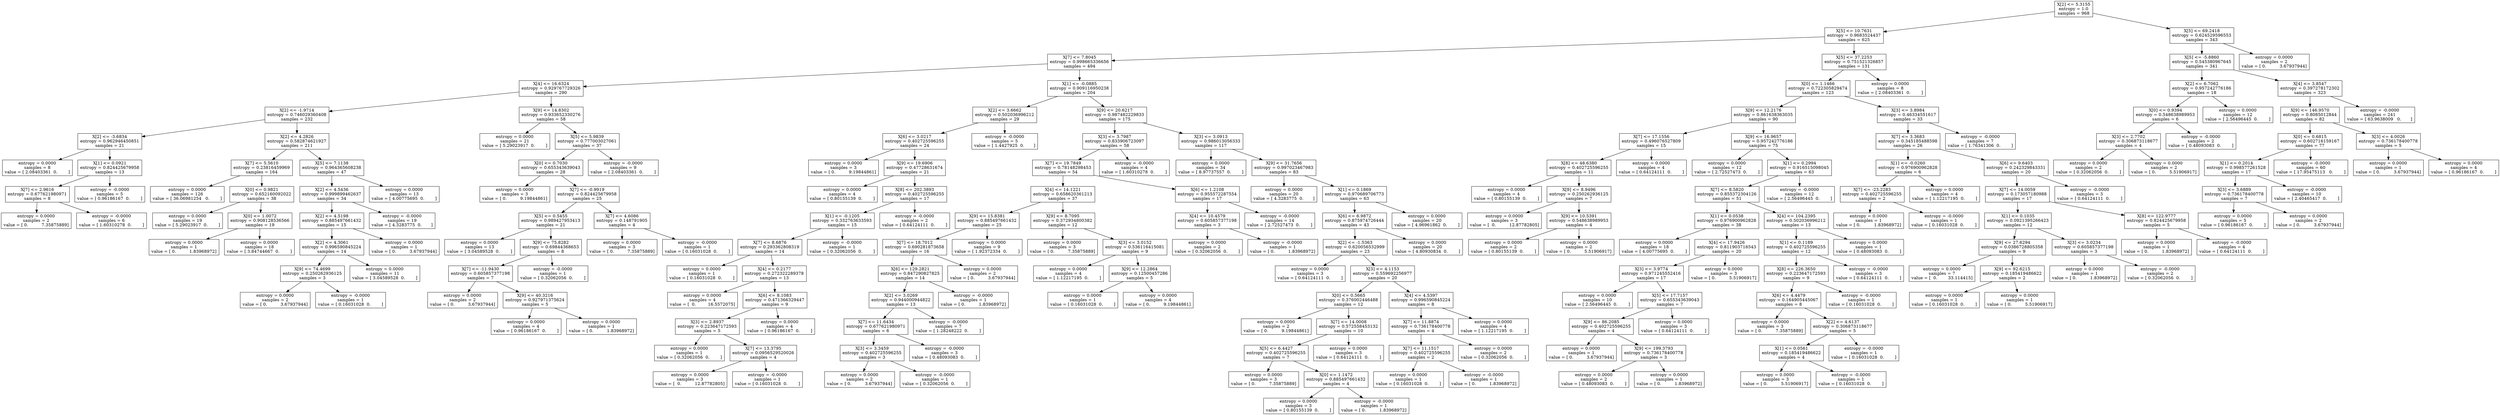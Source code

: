 digraph Tree {
0 [label="X[2] <= 5.3155\nentropy = 1.0\nsamples = 968", shape="box"] ;
1 [label="X[5] <= 10.7631\nentropy = 0.9683524437\nsamples = 625", shape="box"] ;
0 -> 1 ;
2 [label="X[7] <= 7.8045\nentropy = 0.998665336656\nsamples = 494", shape="box"] ;
1 -> 2 ;
3 [label="X[4] <= 16.6324\nentropy = 0.929767729326\nsamples = 290", shape="box"] ;
2 -> 3 ;
4 [label="X[2] <= -1.9714\nentropy = 0.746029360408\nsamples = 232", shape="box"] ;
3 -> 4 ;
5 [label="X[2] <= -3.6834\nentropy = 0.962946450851\nsamples = 21", shape="box"] ;
4 -> 5 ;
6 [label="entropy = 0.0000\nsamples = 8\nvalue = [ 2.08403361  0.        ]", shape="box"] ;
5 -> 6 ;
7 [label="X[1] <= 0.0921\nentropy = 0.824425679958\nsamples = 13", shape="box"] ;
5 -> 7 ;
8 [label="X[7] <= 2.9616\nentropy = 0.677621980971\nsamples = 8", shape="box"] ;
7 -> 8 ;
9 [label="entropy = 0.0000\nsamples = 2\nvalue = [ 0.          7.35875889]", shape="box"] ;
8 -> 9 ;
10 [label="entropy = -0.0000\nsamples = 6\nvalue = [ 1.60310278  0.        ]", shape="box"] ;
8 -> 10 ;
11 [label="entropy = -0.0000\nsamples = 5\nvalue = [ 0.96186167  0.        ]", shape="box"] ;
7 -> 11 ;
12 [label="X[2] <= 4.2826\nentropy = 0.582874621927\nsamples = 211", shape="box"] ;
4 -> 12 ;
13 [label="X[7] <= 5.5610\nentropy = 0.23816459969\nsamples = 164", shape="box"] ;
12 -> 13 ;
14 [label="entropy = 0.0000\nsamples = 126\nvalue = [ 36.06981254   0.        ]", shape="box"] ;
13 -> 14 ;
15 [label="X[0] <= 0.9821\nentropy = 0.652160092022\nsamples = 38", shape="box"] ;
13 -> 15 ;
16 [label="entropy = 0.0000\nsamples = 19\nvalue = [ 5.29023917  0.        ]", shape="box"] ;
15 -> 16 ;
17 [label="X[0] <= 1.0072\nentropy = 0.908128536566\nsamples = 19", shape="box"] ;
15 -> 17 ;
18 [label="entropy = 0.0000\nsamples = 1\nvalue = [ 0.          1.83968972]", shape="box"] ;
17 -> 18 ;
19 [label="entropy = 0.0000\nsamples = 18\nvalue = [ 3.84744667  0.        ]", shape="box"] ;
17 -> 19 ;
20 [label="X[5] <= 7.1138\nentropy = 0.964365608238\nsamples = 47", shape="box"] ;
12 -> 20 ;
21 [label="X[2] <= 4.5436\nentropy = 0.999899462637\nsamples = 34", shape="box"] ;
20 -> 21 ;
22 [label="X[2] <= 4.5198\nentropy = 0.885497661432\nsamples = 15", shape="box"] ;
21 -> 22 ;
23 [label="X[2] <= 4.3061\nentropy = 0.996590845224\nsamples = 14", shape="box"] ;
22 -> 23 ;
24 [label="X[9] <= 74.4699\nentropy = 0.250262936125\nsamples = 3", shape="box"] ;
23 -> 24 ;
25 [label="entropy = 0.0000\nsamples = 2\nvalue = [ 0.          3.67937944]", shape="box"] ;
24 -> 25 ;
26 [label="entropy = -0.0000\nsamples = 1\nvalue = [ 0.16031028  0.        ]", shape="box"] ;
24 -> 26 ;
27 [label="entropy = 0.0000\nsamples = 11\nvalue = [ 3.04589528  0.        ]", shape="box"] ;
23 -> 27 ;
28 [label="entropy = 0.0000\nsamples = 1\nvalue = [ 0.          3.67937944]", shape="box"] ;
22 -> 28 ;
29 [label="entropy = -0.0000\nsamples = 19\nvalue = [ 4.3283775  0.       ]", shape="box"] ;
21 -> 29 ;
30 [label="entropy = 0.0000\nsamples = 13\nvalue = [ 4.00775695  0.        ]", shape="box"] ;
20 -> 30 ;
31 [label="X[9] <= 14.8302\nentropy = 0.933652330276\nsamples = 58", shape="box"] ;
3 -> 31 ;
32 [label="entropy = 0.0000\nsamples = 21\nvalue = [ 5.29023917  0.        ]", shape="box"] ;
31 -> 32 ;
33 [label="X[5] <= 5.9839\nentropy = 0.777003027061\nsamples = 37", shape="box"] ;
31 -> 33 ;
34 [label="X[0] <= 0.7030\nentropy = 0.655343639043\nsamples = 28", shape="box"] ;
33 -> 34 ;
35 [label="entropy = 0.0000\nsamples = 3\nvalue = [ 0.          9.19844861]", shape="box"] ;
34 -> 35 ;
36 [label="X[7] <= -0.9919\nentropy = 0.824425679958\nsamples = 25", shape="box"] ;
34 -> 36 ;
37 [label="X[5] <= 0.5455\nentropy = 0.989427953413\nsamples = 21", shape="box"] ;
36 -> 37 ;
38 [label="entropy = 0.0000\nsamples = 13\nvalue = [ 3.04589528  0.        ]", shape="box"] ;
37 -> 38 ;
39 [label="X[9] <= 75.8282\nentropy = 0.69844368653\nsamples = 8", shape="box"] ;
37 -> 39 ;
40 [label="X[7] <= -11.9430\nentropy = 0.605857377198\nsamples = 7", shape="box"] ;
39 -> 40 ;
41 [label="entropy = 0.0000\nsamples = 2\nvalue = [ 0.          3.67937944]", shape="box"] ;
40 -> 41 ;
42 [label="X[9] <= 40.3216\nentropy = 0.927971375624\nsamples = 5", shape="box"] ;
40 -> 42 ;
43 [label="entropy = 0.0000\nsamples = 4\nvalue = [ 0.96186167  0.        ]", shape="box"] ;
42 -> 43 ;
44 [label="entropy = 0.0000\nsamples = 1\nvalue = [ 0.          1.83968972]", shape="box"] ;
42 -> 44 ;
45 [label="entropy = -0.0000\nsamples = 1\nvalue = [ 0.32062056  0.        ]", shape="box"] ;
39 -> 45 ;
46 [label="X[7] <= 4.6086\nentropy = 0.148791905\nsamples = 4", shape="box"] ;
36 -> 46 ;
47 [label="entropy = 0.0000\nsamples = 3\nvalue = [ 0.          7.35875889]", shape="box"] ;
46 -> 47 ;
48 [label="entropy = -0.0000\nsamples = 1\nvalue = [ 0.16031028  0.        ]", shape="box"] ;
46 -> 48 ;
49 [label="entropy = -0.0000\nsamples = 9\nvalue = [ 2.08403361  0.        ]", shape="box"] ;
33 -> 49 ;
50 [label="X[1] <= -0.0885\nentropy = 0.909116950238\nsamples = 204", shape="box"] ;
2 -> 50 ;
51 [label="X[2] <= 3.6662\nentropy = 0.502036996212\nsamples = 29", shape="box"] ;
50 -> 51 ;
52 [label="X[6] <= 3.0217\nentropy = 0.402725596255\nsamples = 24", shape="box"] ;
51 -> 52 ;
53 [label="entropy = 0.0000\nsamples = 3\nvalue = [ 0.          9.19844861]", shape="box"] ;
52 -> 53 ;
54 [label="X[9] <= 19.6906\nentropy = 0.47728631674\nsamples = 21", shape="box"] ;
52 -> 54 ;
55 [label="entropy = 0.0000\nsamples = 4\nvalue = [ 0.80155139  0.        ]", shape="box"] ;
54 -> 55 ;
56 [label="X[8] <= 202.3893\nentropy = 0.402725596255\nsamples = 17", shape="box"] ;
54 -> 56 ;
57 [label="X[1] <= -0.1205\nentropy = 0.332763633593\nsamples = 15", shape="box"] ;
56 -> 57 ;
58 [label="X[7] <= 8.6876\nentropy = 0.293362808319\nsamples = 14", shape="box"] ;
57 -> 58 ;
59 [label="entropy = 0.0000\nsamples = 1\nvalue = [ 0.16031028  0.        ]", shape="box"] ;
58 -> 59 ;
60 [label="X[4] <= 0.2177\nentropy = 0.272322289378\nsamples = 13", shape="box"] ;
58 -> 60 ;
61 [label="entropy = 0.0000\nsamples = 4\nvalue = [  0.         16.5572075]", shape="box"] ;
60 -> 61 ;
62 [label="X[6] <= 8.1083\nentropy = 0.471366329447\nsamples = 9", shape="box"] ;
60 -> 62 ;
63 [label="X[3] <= 2.8937\nentropy = 0.223647172593\nsamples = 5", shape="box"] ;
62 -> 63 ;
64 [label="entropy = 0.0000\nsamples = 1\nvalue = [ 0.32062056  0.        ]", shape="box"] ;
63 -> 64 ;
65 [label="X[7] <= 13.3795\nentropy = 0.0956529520026\nsamples = 4", shape="box"] ;
63 -> 65 ;
66 [label="entropy = 0.0000\nsamples = 3\nvalue = [  0.          12.87782805]", shape="box"] ;
65 -> 66 ;
67 [label="entropy = -0.0000\nsamples = 1\nvalue = [ 0.16031028  0.        ]", shape="box"] ;
65 -> 67 ;
68 [label="entropy = 0.0000\nsamples = 4\nvalue = [ 0.96186167  0.        ]", shape="box"] ;
62 -> 68 ;
69 [label="entropy = -0.0000\nsamples = 1\nvalue = [ 0.32062056  0.        ]", shape="box"] ;
57 -> 69 ;
70 [label="entropy = -0.0000\nsamples = 2\nvalue = [ 0.64124111  0.        ]", shape="box"] ;
56 -> 70 ;
71 [label="entropy = -0.0000\nsamples = 5\nvalue = [ 1.4427925  0.       ]", shape="box"] ;
51 -> 71 ;
72 [label="X[9] <= 20.6217\nentropy = 0.987482229833\nsamples = 175", shape="box"] ;
50 -> 72 ;
73 [label="X[3] <= 3.7987\nentropy = 0.833906723097\nsamples = 58", shape="box"] ;
72 -> 73 ;
74 [label="X[7] <= 19.7849\nentropy = 0.78148298453\nsamples = 54", shape="box"] ;
73 -> 74 ;
75 [label="X[4] <= 14.1221\nentropy = 0.658620361213\nsamples = 37", shape="box"] ;
74 -> 75 ;
76 [label="X[9] <= 15.8381\nentropy = 0.885497661432\nsamples = 25", shape="box"] ;
75 -> 76 ;
77 [label="X[7] <= 18.7012\nentropy = 0.690281873658\nsamples = 16", shape="box"] ;
76 -> 77 ;
78 [label="X[6] <= 129.2821\nentropy = 0.847290827825\nsamples = 14", shape="box"] ;
77 -> 78 ;
79 [label="X[2] <= 3.0269\nentropy = 0.944000944822\nsamples = 13", shape="box"] ;
78 -> 79 ;
80 [label="X[7] <= 11.6434\nentropy = 0.677621980971\nsamples = 6", shape="box"] ;
79 -> 80 ;
81 [label="X[3] <= 3.3459\nentropy = 0.402725596255\nsamples = 3", shape="box"] ;
80 -> 81 ;
82 [label="entropy = 0.0000\nsamples = 2\nvalue = [ 0.          3.67937944]", shape="box"] ;
81 -> 82 ;
83 [label="entropy = -0.0000\nsamples = 1\nvalue = [ 0.32062056  0.        ]", shape="box"] ;
81 -> 83 ;
84 [label="entropy = -0.0000\nsamples = 3\nvalue = [ 0.48093083  0.        ]", shape="box"] ;
80 -> 84 ;
85 [label="entropy = -0.0000\nsamples = 7\nvalue = [ 1.28248222  0.        ]", shape="box"] ;
79 -> 85 ;
86 [label="entropy = -0.0000\nsamples = 1\nvalue = [ 0.          1.83968972]", shape="box"] ;
78 -> 86 ;
87 [label="entropy = 0.0000\nsamples = 2\nvalue = [ 0.          3.67937944]", shape="box"] ;
77 -> 87 ;
88 [label="entropy = 0.0000\nsamples = 9\nvalue = [ 1.92372334  0.        ]", shape="box"] ;
76 -> 88 ;
89 [label="X[9] <= 8.7095\nentropy = 0.372934800382\nsamples = 12", shape="box"] ;
75 -> 89 ;
90 [label="entropy = 0.0000\nsamples = 3\nvalue = [ 0.          7.35875889]", shape="box"] ;
89 -> 90 ;
91 [label="X[3] <= 3.0152\nentropy = 0.536116415081\nsamples = 9", shape="box"] ;
89 -> 91 ;
92 [label="entropy = 0.0000\nsamples = 4\nvalue = [ 1.12217195  0.        ]", shape="box"] ;
91 -> 92 ;
93 [label="X[9] <= 12.2864\nentropy = 0.12500457286\nsamples = 5", shape="box"] ;
91 -> 93 ;
94 [label="entropy = 0.0000\nsamples = 1\nvalue = [ 0.16031028  0.        ]", shape="box"] ;
93 -> 94 ;
95 [label="entropy = 0.0000\nsamples = 4\nvalue = [ 0.          9.19844861]", shape="box"] ;
93 -> 95 ;
96 [label="X[6] <= 1.2108\nentropy = 0.955572287554\nsamples = 17", shape="box"] ;
74 -> 96 ;
97 [label="X[4] <= 10.4579\nentropy = 0.605857377198\nsamples = 3", shape="box"] ;
96 -> 97 ;
98 [label="entropy = 0.0000\nsamples = 2\nvalue = [ 0.32062056  0.        ]", shape="box"] ;
97 -> 98 ;
99 [label="entropy = -0.0000\nsamples = 1\nvalue = [ 0.          1.83968972]", shape="box"] ;
97 -> 99 ;
100 [label="entropy = -0.0000\nsamples = 14\nvalue = [ 2.72527473  0.        ]", shape="box"] ;
96 -> 100 ;
101 [label="entropy = -0.0000\nsamples = 4\nvalue = [ 1.60310278  0.        ]", shape="box"] ;
73 -> 101 ;
102 [label="X[3] <= 3.0913\nentropy = 0.986013056333\nsamples = 117", shape="box"] ;
72 -> 102 ;
103 [label="entropy = 0.0000\nsamples = 34\nvalue = [ 8.97737557  0.        ]", shape="box"] ;
102 -> 103 ;
104 [label="X[9] <= 31.7656\nentropy = 0.997023467983\nsamples = 83", shape="box"] ;
102 -> 104 ;
105 [label="entropy = 0.0000\nsamples = 20\nvalue = [ 4.3283775  0.       ]", shape="box"] ;
104 -> 105 ;
106 [label="X[1] <= 0.1869\nentropy = 0.970689706773\nsamples = 63", shape="box"] ;
104 -> 106 ;
107 [label="X[6] <= 6.9872\nentropy = 0.875974726444\nsamples = 43", shape="box"] ;
106 -> 107 ;
108 [label="X[2] <= -1.5363\nentropy = 0.620056532999\nsamples = 23", shape="box"] ;
107 -> 108 ;
109 [label="entropy = 0.0000\nsamples = 3\nvalue = [ 0.64124111  0.        ]", shape="box"] ;
108 -> 109 ;
110 [label="X[3] <= 4.1153\nentropy = 0.559692256977\nsamples = 20", shape="box"] ;
108 -> 110 ;
111 [label="X[0] <= 0.5665\nentropy = 0.376002446488\nsamples = 12", shape="box"] ;
110 -> 111 ;
112 [label="entropy = 0.0000\nsamples = 2\nvalue = [ 0.          9.19844861]", shape="box"] ;
111 -> 112 ;
113 [label="X[7] <= 14.0008\nentropy = 0.572558453132\nsamples = 10", shape="box"] ;
111 -> 113 ;
114 [label="X[5] <= 6.4427\nentropy = 0.402725596255\nsamples = 7", shape="box"] ;
113 -> 114 ;
115 [label="entropy = 0.0000\nsamples = 3\nvalue = [ 0.          7.35875889]", shape="box"] ;
114 -> 115 ;
116 [label="X[0] <= 1.1472\nentropy = 0.885497661432\nsamples = 4", shape="box"] ;
114 -> 116 ;
117 [label="entropy = 0.0000\nsamples = 3\nvalue = [ 0.80155139  0.        ]", shape="box"] ;
116 -> 117 ;
118 [label="entropy = -0.0000\nsamples = 1\nvalue = [ 0.          1.83968972]", shape="box"] ;
116 -> 118 ;
119 [label="entropy = 0.0000\nsamples = 3\nvalue = [ 0.64124111  0.        ]", shape="box"] ;
113 -> 119 ;
120 [label="X[4] <= 4.5397\nentropy = 0.996590845224\nsamples = 8", shape="box"] ;
110 -> 120 ;
121 [label="X[7] <= 11.8874\nentropy = 0.736178400778\nsamples = 4", shape="box"] ;
120 -> 121 ;
122 [label="X[7] <= 11.1517\nentropy = 0.402725596255\nsamples = 2", shape="box"] ;
121 -> 122 ;
123 [label="entropy = 0.0000\nsamples = 1\nvalue = [ 0.16031028  0.        ]", shape="box"] ;
122 -> 123 ;
124 [label="entropy = -0.0000\nsamples = 1\nvalue = [ 0.          1.83968972]", shape="box"] ;
122 -> 124 ;
125 [label="entropy = 0.0000\nsamples = 2\nvalue = [ 0.32062056  0.        ]", shape="box"] ;
121 -> 125 ;
126 [label="entropy = 0.0000\nsamples = 4\nvalue = [ 1.12217195  0.        ]", shape="box"] ;
120 -> 126 ;
127 [label="entropy = 0.0000\nsamples = 20\nvalue = [ 4.80930834  0.        ]", shape="box"] ;
107 -> 127 ;
128 [label="entropy = 0.0000\nsamples = 20\nvalue = [ 4.96961862  0.        ]", shape="box"] ;
106 -> 128 ;
129 [label="X[5] <= 37.2253\nentropy = 0.751521326857\nsamples = 131", shape="box"] ;
1 -> 129 ;
130 [label="X[0] <= 1.1466\nentropy = 0.722305829474\nsamples = 123", shape="box"] ;
129 -> 130 ;
131 [label="X[9] <= 12.2176\nentropy = 0.861638363035\nsamples = 90", shape="box"] ;
130 -> 131 ;
132 [label="X[7] <= 17.1556\nentropy = 0.496076527809\nsamples = 15", shape="box"] ;
131 -> 132 ;
133 [label="X[8] <= 48.6380\nentropy = 0.402725596255\nsamples = 11", shape="box"] ;
132 -> 133 ;
134 [label="entropy = 0.0000\nsamples = 4\nvalue = [ 0.80155139  0.        ]", shape="box"] ;
133 -> 134 ;
135 [label="X[9] <= 8.9496\nentropy = 0.250262936125\nsamples = 7", shape="box"] ;
133 -> 135 ;
136 [label="entropy = 0.0000\nsamples = 3\nvalue = [  0.          12.87782805]", shape="box"] ;
135 -> 136 ;
137 [label="X[9] <= 10.5391\nentropy = 0.548638989953\nsamples = 4", shape="box"] ;
135 -> 137 ;
138 [label="entropy = 0.0000\nsamples = 2\nvalue = [ 0.80155139  0.        ]", shape="box"] ;
137 -> 138 ;
139 [label="entropy = 0.0000\nsamples = 2\nvalue = [ 0.          5.51906917]", shape="box"] ;
137 -> 139 ;
140 [label="entropy = 0.0000\nsamples = 4\nvalue = [ 0.64124111  0.        ]", shape="box"] ;
132 -> 140 ;
141 [label="X[9] <= 16.9657\nentropy = 0.957242776186\nsamples = 75", shape="box"] ;
131 -> 141 ;
142 [label="entropy = 0.0000\nsamples = 12\nvalue = [ 2.72527473  0.        ]", shape="box"] ;
141 -> 142 ;
143 [label="X[1] <= 0.2994\nentropy = 0.916515098045\nsamples = 63", shape="box"] ;
141 -> 143 ;
144 [label="X[7] <= 8.5820\nentropy = 0.855372304126\nsamples = 51", shape="box"] ;
143 -> 144 ;
145 [label="X[1] <= 0.0538\nentropy = 0.976900962828\nsamples = 38", shape="box"] ;
144 -> 145 ;
146 [label="entropy = 0.0000\nsamples = 18\nvalue = [ 4.00775695  0.        ]", shape="box"] ;
145 -> 146 ;
147 [label="X[4] <= 17.9426\nentropy = 0.811903716543\nsamples = 20", shape="box"] ;
145 -> 147 ;
148 [label="X[3] <= 3.9774\nentropy = 0.971245552416\nsamples = 17", shape="box"] ;
147 -> 148 ;
149 [label="entropy = 0.0000\nsamples = 10\nvalue = [ 2.56496445  0.        ]", shape="box"] ;
148 -> 149 ;
150 [label="X[5] <= 17.7157\nentropy = 0.655343639043\nsamples = 7", shape="box"] ;
148 -> 150 ;
151 [label="X[9] <= 86.2085\nentropy = 0.402725596255\nsamples = 4", shape="box"] ;
150 -> 151 ;
152 [label="entropy = 0.0000\nsamples = 1\nvalue = [ 0.          3.67937944]", shape="box"] ;
151 -> 152 ;
153 [label="X[9] <= 199.3793\nentropy = 0.736178400778\nsamples = 3", shape="box"] ;
151 -> 153 ;
154 [label="entropy = 0.0000\nsamples = 2\nvalue = [ 0.48093083  0.        ]", shape="box"] ;
153 -> 154 ;
155 [label="entropy = 0.0000\nsamples = 1\nvalue = [ 0.          1.83968972]", shape="box"] ;
153 -> 155 ;
156 [label="entropy = 0.0000\nsamples = 3\nvalue = [ 0.64124111  0.        ]", shape="box"] ;
150 -> 156 ;
157 [label="entropy = 0.0000\nsamples = 3\nvalue = [ 0.          5.51906917]", shape="box"] ;
147 -> 157 ;
158 [label="X[4] <= 104.2395\nentropy = 0.502036996212\nsamples = 13", shape="box"] ;
144 -> 158 ;
159 [label="X[1] <= 0.1189\nentropy = 0.402725596255\nsamples = 12", shape="box"] ;
158 -> 159 ;
160 [label="X[8] <= 226.3650\nentropy = 0.223647172593\nsamples = 9", shape="box"] ;
159 -> 160 ;
161 [label="X[6] <= 4.4479\nentropy = 0.164905445067\nsamples = 8", shape="box"] ;
160 -> 161 ;
162 [label="entropy = 0.0000\nsamples = 3\nvalue = [ 0.          7.35875889]", shape="box"] ;
161 -> 162 ;
163 [label="X[2] <= 4.6137\nentropy = 0.306873118677\nsamples = 5", shape="box"] ;
161 -> 163 ;
164 [label="X[1] <= 0.0561\nentropy = 0.185419486622\nsamples = 4", shape="box"] ;
163 -> 164 ;
165 [label="entropy = 0.0000\nsamples = 3\nvalue = [ 0.          5.51906917]", shape="box"] ;
164 -> 165 ;
166 [label="entropy = -0.0000\nsamples = 1\nvalue = [ 0.16031028  0.        ]", shape="box"] ;
164 -> 166 ;
167 [label="entropy = -0.0000\nsamples = 1\nvalue = [ 0.16031028  0.        ]", shape="box"] ;
163 -> 167 ;
168 [label="entropy = -0.0000\nsamples = 1\nvalue = [ 0.16031028  0.        ]", shape="box"] ;
160 -> 168 ;
169 [label="entropy = -0.0000\nsamples = 3\nvalue = [ 0.64124111  0.        ]", shape="box"] ;
159 -> 169 ;
170 [label="entropy = 0.0000\nsamples = 1\nvalue = [ 0.48093083  0.        ]", shape="box"] ;
158 -> 170 ;
171 [label="entropy = -0.0000\nsamples = 12\nvalue = [ 2.56496445  0.        ]", shape="box"] ;
143 -> 171 ;
172 [label="X[3] <= 3.8984\nentropy = 0.46334551617\nsamples = 33", shape="box"] ;
130 -> 172 ;
173 [label="X[7] <= 3.3683\nentropy = 0.345185488598\nsamples = 26", shape="box"] ;
172 -> 173 ;
174 [label="X[1] <= -0.0260\nentropy = 0.976900962828\nsamples = 6", shape="box"] ;
173 -> 174 ;
175 [label="X[7] <= -23.2283\nentropy = 0.402725596255\nsamples = 2", shape="box"] ;
174 -> 175 ;
176 [label="entropy = 0.0000\nsamples = 1\nvalue = [ 0.          1.83968972]", shape="box"] ;
175 -> 176 ;
177 [label="entropy = -0.0000\nsamples = 1\nvalue = [ 0.16031028  0.        ]", shape="box"] ;
175 -> 177 ;
178 [label="entropy = 0.0000\nsamples = 4\nvalue = [ 1.12217195  0.        ]", shape="box"] ;
174 -> 178 ;
179 [label="X[6] <= 9.6403\nentropy = 0.242329843331\nsamples = 20", shape="box"] ;
173 -> 179 ;
180 [label="X[7] <= 14.0059\nentropy = 0.173057180988\nsamples = 17", shape="box"] ;
179 -> 180 ;
181 [label="X[1] <= 0.1035\nentropy = 0.0921395266423\nsamples = 12", shape="box"] ;
180 -> 181 ;
182 [label="X[9] <= 27.6294\nentropy = 0.0386728805358\nsamples = 9", shape="box"] ;
181 -> 182 ;
183 [label="entropy = 0.0000\nsamples = 7\nvalue = [  0.        33.114415]", shape="box"] ;
182 -> 183 ;
184 [label="X[9] <= 92.6215\nentropy = 0.185419486622\nsamples = 2", shape="box"] ;
182 -> 184 ;
185 [label="entropy = 0.0000\nsamples = 1\nvalue = [ 0.16031028  0.        ]", shape="box"] ;
184 -> 185 ;
186 [label="entropy = 0.0000\nsamples = 1\nvalue = [ 0.          5.51906917]", shape="box"] ;
184 -> 186 ;
187 [label="X[3] <= 3.0234\nentropy = 0.605857377198\nsamples = 3", shape="box"] ;
181 -> 187 ;
188 [label="entropy = 0.0000\nsamples = 1\nvalue = [ 0.          1.83968972]", shape="box"] ;
187 -> 188 ;
189 [label="entropy = -0.0000\nsamples = 2\nvalue = [ 0.32062056  0.        ]", shape="box"] ;
187 -> 189 ;
190 [label="X[8] <= 122.9777\nentropy = 0.824425679958\nsamples = 5", shape="box"] ;
180 -> 190 ;
191 [label="entropy = 0.0000\nsamples = 1\nvalue = [ 0.          1.83968972]", shape="box"] ;
190 -> 191 ;
192 [label="entropy = -0.0000\nsamples = 4\nvalue = [ 0.64124111  0.        ]", shape="box"] ;
190 -> 192 ;
193 [label="entropy = -0.0000\nsamples = 3\nvalue = [ 0.64124111  0.        ]", shape="box"] ;
179 -> 193 ;
194 [label="entropy = -0.0000\nsamples = 7\nvalue = [ 1.76341306  0.        ]", shape="box"] ;
172 -> 194 ;
195 [label="entropy = 0.0000\nsamples = 8\nvalue = [ 2.08403361  0.        ]", shape="box"] ;
129 -> 195 ;
196 [label="X[5] <= 69.2418\nentropy = 0.624529596553\nsamples = 343", shape="box"] ;
0 -> 196 ;
197 [label="X[5] <= -5.8860\nentropy = 0.545380967645\nsamples = 341", shape="box"] ;
196 -> 197 ;
198 [label="X[2] <= 6.7062\nentropy = 0.957242776186\nsamples = 18", shape="box"] ;
197 -> 198 ;
199 [label="X[0] <= 0.9394\nentropy = 0.548638989953\nsamples = 6", shape="box"] ;
198 -> 199 ;
200 [label="X[3] <= 2.7702\nentropy = 0.306873118677\nsamples = 4", shape="box"] ;
199 -> 200 ;
201 [label="entropy = 0.0000\nsamples = 2\nvalue = [ 0.32062056  0.        ]", shape="box"] ;
200 -> 201 ;
202 [label="entropy = 0.0000\nsamples = 2\nvalue = [ 0.          5.51906917]", shape="box"] ;
200 -> 202 ;
203 [label="entropy = -0.0000\nsamples = 2\nvalue = [ 0.48093083  0.        ]", shape="box"] ;
199 -> 203 ;
204 [label="entropy = 0.0000\nsamples = 12\nvalue = [ 2.56496445  0.        ]", shape="box"] ;
198 -> 204 ;
205 [label="X[4] <= 3.8547\nentropy = 0.397278172302\nsamples = 323", shape="box"] ;
197 -> 205 ;
206 [label="X[9] <= 146.9570\nentropy = 0.8085012844\nsamples = 82", shape="box"] ;
205 -> 206 ;
207 [label="X[0] <= 0.6815\nentropy = 0.602716159167\nsamples = 77", shape="box"] ;
206 -> 207 ;
208 [label="X[1] <= 0.2014\nentropy = 0.998577261528\nsamples = 17", shape="box"] ;
207 -> 208 ;
209 [label="X[3] <= 3.6889\nentropy = 0.736178400778\nsamples = 7", shape="box"] ;
208 -> 209 ;
210 [label="entropy = 0.0000\nsamples = 5\nvalue = [ 0.96186167  0.        ]", shape="box"] ;
209 -> 210 ;
211 [label="entropy = 0.0000\nsamples = 2\nvalue = [ 0.          3.67937944]", shape="box"] ;
209 -> 211 ;
212 [label="entropy = -0.0000\nsamples = 10\nvalue = [ 2.40465417  0.        ]", shape="box"] ;
208 -> 212 ;
213 [label="entropy = -0.0000\nsamples = 60\nvalue = [ 17.95475113   0.        ]", shape="box"] ;
207 -> 213 ;
214 [label="X[3] <= 4.0026\nentropy = 0.736178400778\nsamples = 5", shape="box"] ;
206 -> 214 ;
215 [label="entropy = 0.0000\nsamples = 1\nvalue = [ 0.          3.67937944]", shape="box"] ;
214 -> 215 ;
216 [label="entropy = 0.0000\nsamples = 4\nvalue = [ 0.96186167  0.        ]", shape="box"] ;
214 -> 216 ;
217 [label="entropy = -0.0000\nsamples = 241\nvalue = [ 63.9638009   0.       ]", shape="box"] ;
205 -> 217 ;
218 [label="entropy = 0.0000\nsamples = 2\nvalue = [ 0.          3.67937944]", shape="box"] ;
196 -> 218 ;
}
